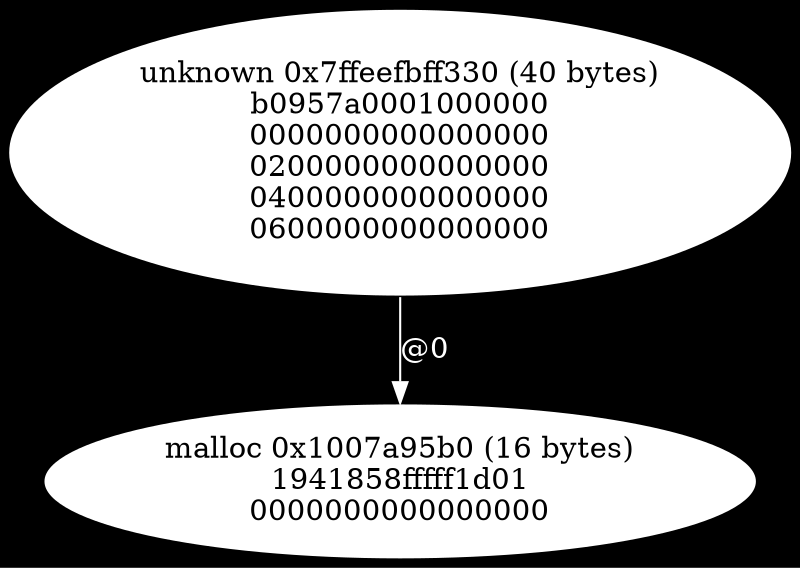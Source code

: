digraph memory_dump_graph {
graph [bgcolor=black]
_7ffeefbff330 [style=filled] [fillcolor=white] [label="unknown 0x7ffeefbff330 (40 bytes)
b0957a0001000000
0000000000000000
0200000000000000
0400000000000000
0600000000000000"]
_7ffeefbff330 -> _1007a95b0 [color=white] [fontcolor=white] [label="@0"]
_1007a95b0 [style=filled] [fillcolor=white] [label="malloc 0x1007a95b0 (16 bytes)
1941858fffff1d01
0000000000000000"]
}
